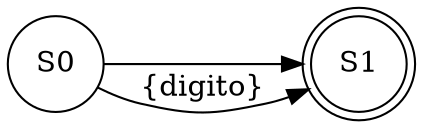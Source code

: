 digraph finite_state_machine {
rankdir=LR;
size="8,5"
node [shape = doublecircle];S1;
node [shape = circle];S0->S1[label="\n"];
S0->S1[label="\{digito\}"];
}
